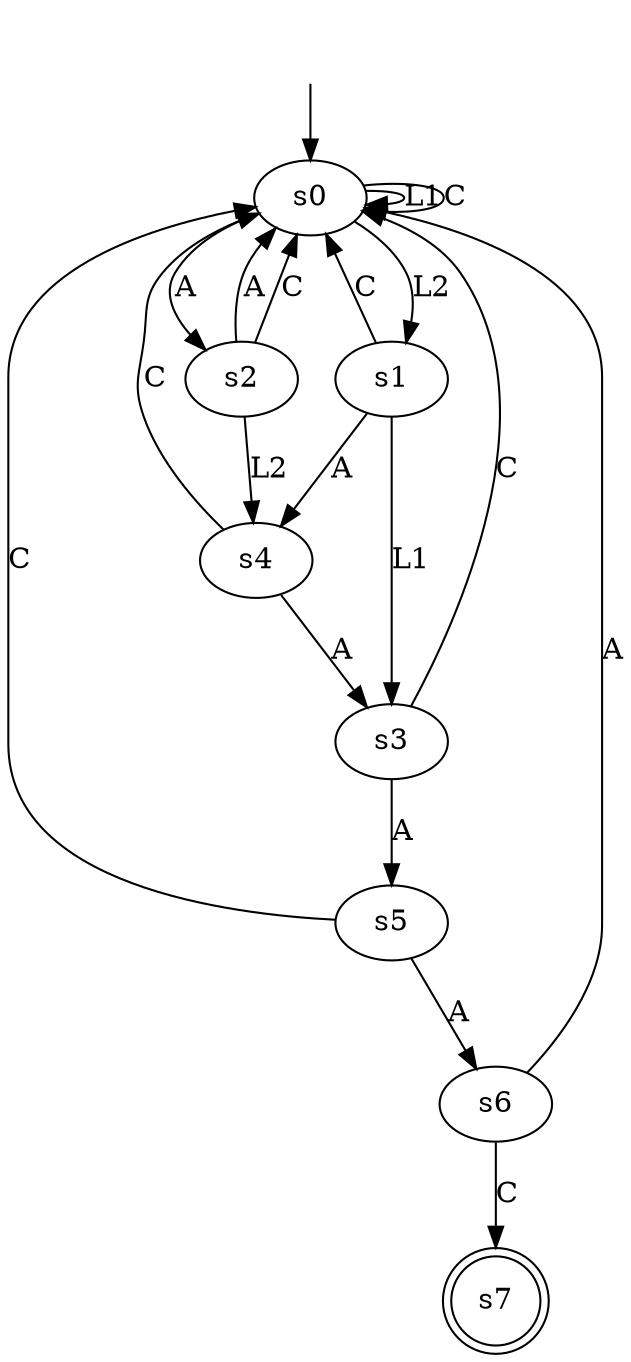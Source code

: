 digraph "output/magento_result_b_0.5" {
s0 [label=s0];
s1 [label=s1];
s2 [label=s2];
s3 [label=s3];
s4 [label=s4];
s5 [label=s5];
s6 [label=s6];
s7 [label=s7, shape=doublecircle];
s0 -> s0  [label=L1];
s0 -> s1  [label=L2];
s0 -> s2  [label=A];
s0 -> s0  [label=C];
s1 -> s3  [label=L1];
s1 -> s4  [label=A];
s1 -> s0  [label=C];
s2 -> s4  [label=L2];
s2 -> s0  [label=A];
s2 -> s0  [label=C];
s3 -> s5  [label=A];
s3 -> s0  [label=C];
s4 -> s3  [label=A];
s4 -> s0  [label=C];
s5 -> s6  [label=A];
s5 -> s0  [label=C];
s6 -> s0  [label=A];
s6 -> s7  [label=C];
__start0 [label="", shape=none];
__start0 -> s0  [label=""];
}
